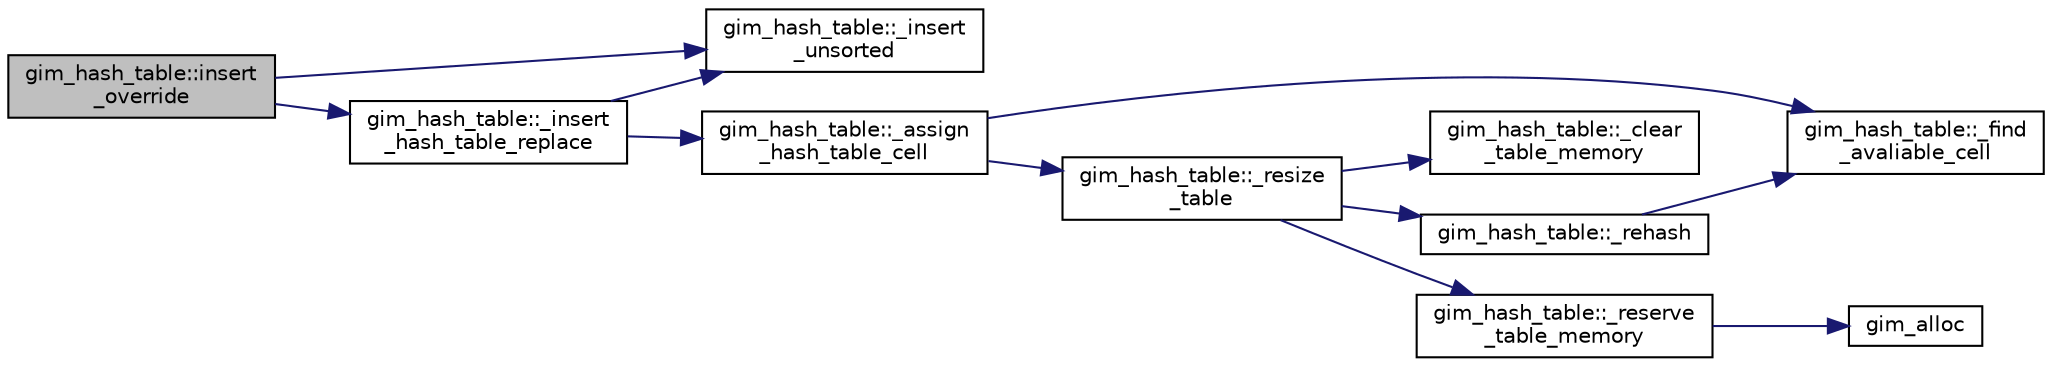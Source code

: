 digraph "gim_hash_table::insert_override"
{
  edge [fontname="Helvetica",fontsize="10",labelfontname="Helvetica",labelfontsize="10"];
  node [fontname="Helvetica",fontsize="10",shape=record];
  rankdir="LR";
  Node1 [label="gim_hash_table::insert\l_override",height=0.2,width=0.4,color="black", fillcolor="grey75", style="filled", fontcolor="black"];
  Node1 -> Node2 [color="midnightblue",fontsize="10",style="solid",fontname="Helvetica"];
  Node2 [label="gim_hash_table::_insert\l_hash_table_replace",height=0.2,width=0.4,color="black", fillcolor="white", style="filled",URL="$classgim__hash__table.html#a6ebfb7415bd946855ec5730651f7c191",tooltip="insert an element in hash table. "];
  Node2 -> Node3 [color="midnightblue",fontsize="10",style="solid",fontname="Helvetica"];
  Node3 [label="gim_hash_table::_insert\l_unsorted",height=0.2,width=0.4,color="black", fillcolor="white", style="filled",URL="$classgim__hash__table.html#a95f93f63d75663f494388dc03423332f",tooltip="Fast insertion in m_nodes array. "];
  Node2 -> Node4 [color="midnightblue",fontsize="10",style="solid",fontname="Helvetica"];
  Node4 [label="gim_hash_table::_assign\l_hash_table_cell",height=0.2,width=0.4,color="black", fillcolor="white", style="filled",URL="$classgim__hash__table.html#a93e5bf5c573a39e21e9bd0a4aec38e1a",tooltip="Finds an avaliable hash table cell, and resizes the table if there isn&#39;t space. "];
  Node4 -> Node5 [color="midnightblue",fontsize="10",style="solid",fontname="Helvetica"];
  Node5 [label="gim_hash_table::_find\l_avaliable_cell",height=0.2,width=0.4,color="black", fillcolor="white", style="filled",URL="$classgim__hash__table.html#acc2d3d29a0190232386fb155ec9e5d8f",tooltip="Find the avaliable cell for the hashkey, and return an existing cell if it has the same hash key..."];
  Node4 -> Node6 [color="midnightblue",fontsize="10",style="solid",fontname="Helvetica"];
  Node6 [label="gim_hash_table::_resize\l_table",height=0.2,width=0.4,color="black", fillcolor="white", style="filled",URL="$classgim__hash__table.html#a51905040dee4c41954f5de1634c090dd",tooltip="Resize hash table indices. "];
  Node6 -> Node7 [color="midnightblue",fontsize="10",style="solid",fontname="Helvetica"];
  Node7 [label="gim_hash_table::_clear\l_table_memory",height=0.2,width=0.4,color="black", fillcolor="white", style="filled",URL="$classgim__hash__table.html#a06933fdb198971dcd753564d1d6e9424",tooltip="Clear all memory for the hash table. "];
  Node6 -> Node8 [color="midnightblue",fontsize="10",style="solid",fontname="Helvetica"];
  Node8 [label="gim_hash_table::_reserve\l_table_memory",height=0.2,width=0.4,color="black", fillcolor="white", style="filled",URL="$classgim__hash__table.html#a4d9347e131c0e17ac2d4966c092817f8",tooltip="reserves the memory for the hash table. "];
  Node8 -> Node9 [color="midnightblue",fontsize="10",style="solid",fontname="Helvetica"];
  Node9 [label="gim_alloc",height=0.2,width=0.4,color="black", fillcolor="white", style="filled",URL="$gim__memory_8h.html#abbd1086b0e4b8c13c44b9404b052ae56",tooltip="Standar Memory functions. "];
  Node6 -> Node10 [color="midnightblue",fontsize="10",style="solid",fontname="Helvetica"];
  Node10 [label="gim_hash_table::_rehash",height=0.2,width=0.4,color="black", fillcolor="white", style="filled",URL="$classgim__hash__table.html#aa33115e75d8cc5c489fa6ce8b1a23654",tooltip="Invalidates the keys (Assigning GIM_INVALID_HASH to all) Reorders the hash keys. "];
  Node10 -> Node5 [color="midnightblue",fontsize="10",style="solid",fontname="Helvetica"];
  Node1 -> Node3 [color="midnightblue",fontsize="10",style="solid",fontname="Helvetica"];
}
